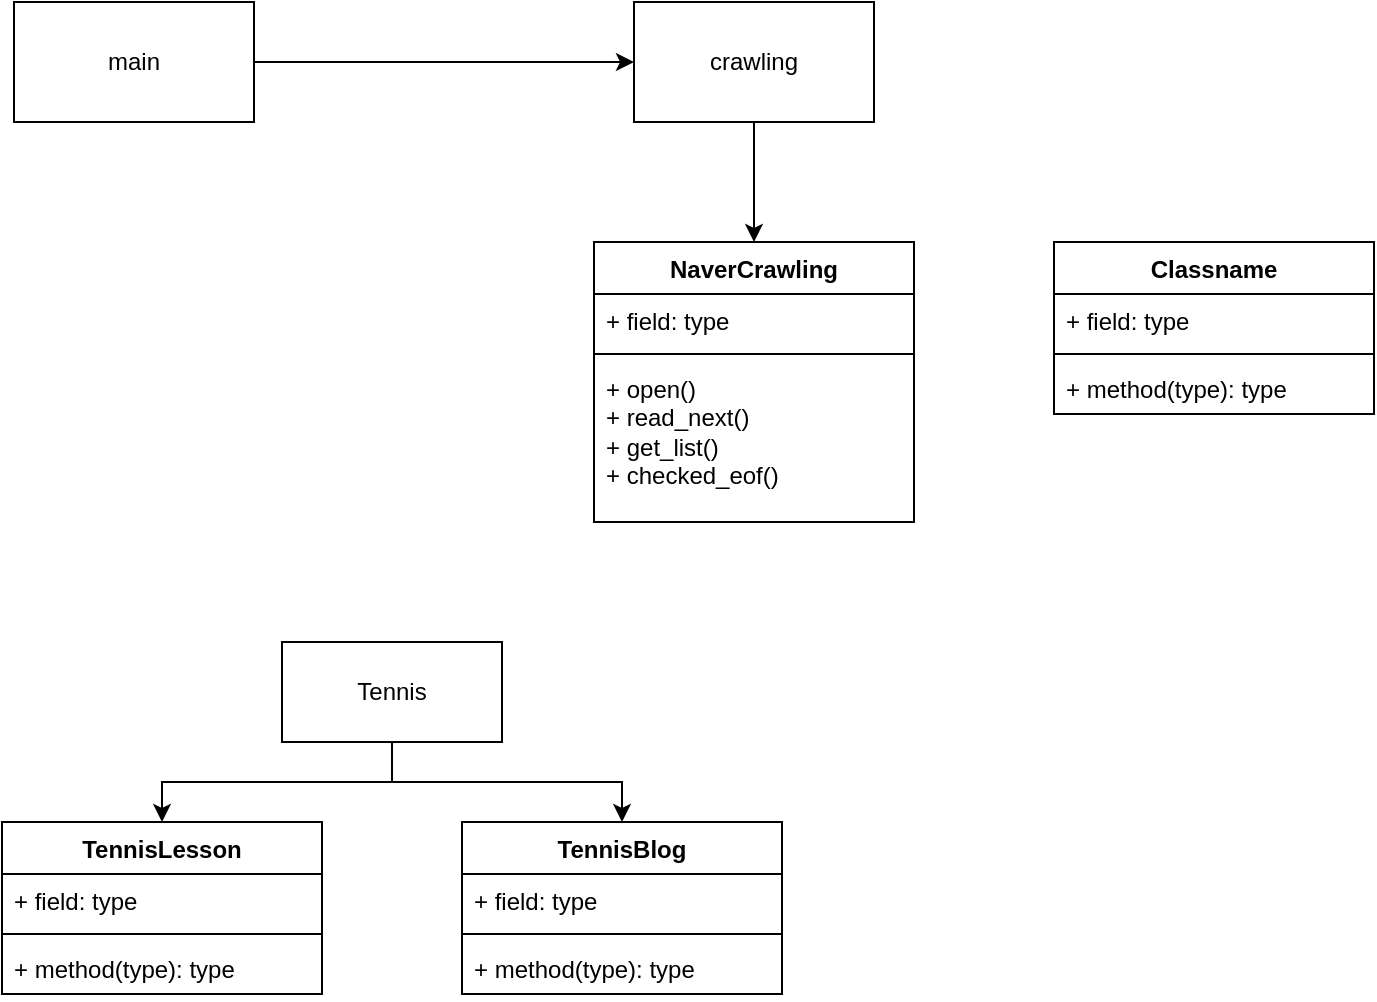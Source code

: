 <mxfile version="21.5.1" type="device">
  <diagram name="페이지-1" id="g-WrEwpi7XCB8OCjwPJX">
    <mxGraphModel dx="1098" dy="828" grid="1" gridSize="10" guides="1" tooltips="1" connect="1" arrows="1" fold="1" page="1" pageScale="1" pageWidth="827" pageHeight="1169" math="0" shadow="0">
      <root>
        <mxCell id="0" />
        <mxCell id="1" parent="0" />
        <mxCell id="Rey3wDQEs_2ighJl7nF9-11" style="edgeStyle=orthogonalEdgeStyle;rounded=0;orthogonalLoop=1;jettySize=auto;html=1;entryX=0;entryY=0.5;entryDx=0;entryDy=0;" parent="1" source="Rey3wDQEs_2ighJl7nF9-1" edge="1" target="Rey3wDQEs_2ighJl7nF9-2">
          <mxGeometry relative="1" as="geometry">
            <mxPoint x="390" y="310" as="targetPoint" />
          </mxGeometry>
        </mxCell>
        <mxCell id="Rey3wDQEs_2ighJl7nF9-1" value="main" style="rounded=0;whiteSpace=wrap;html=1;" parent="1" vertex="1">
          <mxGeometry x="30" y="160" width="120" height="60" as="geometry" />
        </mxCell>
        <mxCell id="Rey3wDQEs_2ighJl7nF9-4" value="" style="edgeStyle=orthogonalEdgeStyle;rounded=0;orthogonalLoop=1;jettySize=auto;html=1;entryX=0.5;entryY=0;entryDx=0;entryDy=0;" parent="1" source="Rey3wDQEs_2ighJl7nF9-2" target="Rey3wDQEs_2ighJl7nF9-7" edge="1">
          <mxGeometry relative="1" as="geometry">
            <mxPoint x="490" y="280" as="targetPoint" />
          </mxGeometry>
        </mxCell>
        <mxCell id="Rey3wDQEs_2ighJl7nF9-2" value="crawling" style="rounded=0;whiteSpace=wrap;html=1;" parent="1" vertex="1">
          <mxGeometry x="340" y="160" width="120" height="60" as="geometry" />
        </mxCell>
        <mxCell id="Rey3wDQEs_2ighJl7nF9-7" value="NaverCrawling" style="swimlane;fontStyle=1;align=center;verticalAlign=top;childLayout=stackLayout;horizontal=1;startSize=26;horizontalStack=0;resizeParent=1;resizeParentMax=0;resizeLast=0;collapsible=1;marginBottom=0;whiteSpace=wrap;html=1;" parent="1" vertex="1">
          <mxGeometry x="320" y="280" width="160" height="140" as="geometry" />
        </mxCell>
        <mxCell id="Rey3wDQEs_2ighJl7nF9-8" value="+ field: type" style="text;strokeColor=none;fillColor=none;align=left;verticalAlign=top;spacingLeft=4;spacingRight=4;overflow=hidden;rotatable=0;points=[[0,0.5],[1,0.5]];portConstraint=eastwest;whiteSpace=wrap;html=1;" parent="Rey3wDQEs_2ighJl7nF9-7" vertex="1">
          <mxGeometry y="26" width="160" height="26" as="geometry" />
        </mxCell>
        <mxCell id="Rey3wDQEs_2ighJl7nF9-9" value="" style="line;strokeWidth=1;fillColor=none;align=left;verticalAlign=middle;spacingTop=-1;spacingLeft=3;spacingRight=3;rotatable=0;labelPosition=right;points=[];portConstraint=eastwest;strokeColor=inherit;" parent="Rey3wDQEs_2ighJl7nF9-7" vertex="1">
          <mxGeometry y="52" width="160" height="8" as="geometry" />
        </mxCell>
        <mxCell id="Rey3wDQEs_2ighJl7nF9-10" value="+ open()&lt;br&gt;+ read_next()&lt;br&gt;+ get_list()&lt;br&gt;+ checked_eof()" style="text;strokeColor=none;fillColor=none;align=left;verticalAlign=top;spacingLeft=4;spacingRight=4;overflow=hidden;rotatable=0;points=[[0,0.5],[1,0.5]];portConstraint=eastwest;whiteSpace=wrap;html=1;" parent="Rey3wDQEs_2ighJl7nF9-7" vertex="1">
          <mxGeometry y="60" width="160" height="80" as="geometry" />
        </mxCell>
        <mxCell id="-qdaw13x0ODjU5tWBEmI-1" style="edgeStyle=orthogonalEdgeStyle;rounded=0;orthogonalLoop=1;jettySize=auto;html=1;entryX=0.5;entryY=0;entryDx=0;entryDy=0;" edge="1" parent="1" source="Rey3wDQEs_2ighJl7nF9-12" target="Rey3wDQEs_2ighJl7nF9-13">
          <mxGeometry relative="1" as="geometry">
            <mxPoint x="84" y="570" as="targetPoint" />
          </mxGeometry>
        </mxCell>
        <mxCell id="-qdaw13x0ODjU5tWBEmI-6" style="edgeStyle=orthogonalEdgeStyle;rounded=0;orthogonalLoop=1;jettySize=auto;html=1;entryX=0.5;entryY=0;entryDx=0;entryDy=0;" edge="1" parent="1" source="Rey3wDQEs_2ighJl7nF9-12" target="-qdaw13x0ODjU5tWBEmI-2">
          <mxGeometry relative="1" as="geometry" />
        </mxCell>
        <mxCell id="Rey3wDQEs_2ighJl7nF9-12" value="Tennis" style="html=1;whiteSpace=wrap;" parent="1" vertex="1">
          <mxGeometry x="164" y="480" width="110" height="50" as="geometry" />
        </mxCell>
        <mxCell id="Rey3wDQEs_2ighJl7nF9-13" value="TennisLesson" style="swimlane;fontStyle=1;align=center;verticalAlign=top;childLayout=stackLayout;horizontal=1;startSize=26;horizontalStack=0;resizeParent=1;resizeParentMax=0;resizeLast=0;collapsible=1;marginBottom=0;whiteSpace=wrap;html=1;" parent="1" vertex="1">
          <mxGeometry x="24" y="570" width="160" height="86" as="geometry" />
        </mxCell>
        <mxCell id="Rey3wDQEs_2ighJl7nF9-14" value="+ field: type" style="text;strokeColor=none;fillColor=none;align=left;verticalAlign=top;spacingLeft=4;spacingRight=4;overflow=hidden;rotatable=0;points=[[0,0.5],[1,0.5]];portConstraint=eastwest;whiteSpace=wrap;html=1;" parent="Rey3wDQEs_2ighJl7nF9-13" vertex="1">
          <mxGeometry y="26" width="160" height="26" as="geometry" />
        </mxCell>
        <mxCell id="Rey3wDQEs_2ighJl7nF9-15" value="" style="line;strokeWidth=1;fillColor=none;align=left;verticalAlign=middle;spacingTop=-1;spacingLeft=3;spacingRight=3;rotatable=0;labelPosition=right;points=[];portConstraint=eastwest;strokeColor=inherit;" parent="Rey3wDQEs_2ighJl7nF9-13" vertex="1">
          <mxGeometry y="52" width="160" height="8" as="geometry" />
        </mxCell>
        <mxCell id="Rey3wDQEs_2ighJl7nF9-16" value="+ method(type): type" style="text;strokeColor=none;fillColor=none;align=left;verticalAlign=top;spacingLeft=4;spacingRight=4;overflow=hidden;rotatable=0;points=[[0,0.5],[1,0.5]];portConstraint=eastwest;whiteSpace=wrap;html=1;" parent="Rey3wDQEs_2ighJl7nF9-13" vertex="1">
          <mxGeometry y="60" width="160" height="26" as="geometry" />
        </mxCell>
        <mxCell id="-qdaw13x0ODjU5tWBEmI-2" value="TennisBlog" style="swimlane;fontStyle=1;align=center;verticalAlign=top;childLayout=stackLayout;horizontal=1;startSize=26;horizontalStack=0;resizeParent=1;resizeParentMax=0;resizeLast=0;collapsible=1;marginBottom=0;whiteSpace=wrap;html=1;" vertex="1" parent="1">
          <mxGeometry x="254" y="570" width="160" height="86" as="geometry" />
        </mxCell>
        <mxCell id="-qdaw13x0ODjU5tWBEmI-3" value="+ field: type" style="text;strokeColor=none;fillColor=none;align=left;verticalAlign=top;spacingLeft=4;spacingRight=4;overflow=hidden;rotatable=0;points=[[0,0.5],[1,0.5]];portConstraint=eastwest;whiteSpace=wrap;html=1;" vertex="1" parent="-qdaw13x0ODjU5tWBEmI-2">
          <mxGeometry y="26" width="160" height="26" as="geometry" />
        </mxCell>
        <mxCell id="-qdaw13x0ODjU5tWBEmI-4" value="" style="line;strokeWidth=1;fillColor=none;align=left;verticalAlign=middle;spacingTop=-1;spacingLeft=3;spacingRight=3;rotatable=0;labelPosition=right;points=[];portConstraint=eastwest;strokeColor=inherit;" vertex="1" parent="-qdaw13x0ODjU5tWBEmI-2">
          <mxGeometry y="52" width="160" height="8" as="geometry" />
        </mxCell>
        <mxCell id="-qdaw13x0ODjU5tWBEmI-5" value="+ method(type): type" style="text;strokeColor=none;fillColor=none;align=left;verticalAlign=top;spacingLeft=4;spacingRight=4;overflow=hidden;rotatable=0;points=[[0,0.5],[1,0.5]];portConstraint=eastwest;whiteSpace=wrap;html=1;" vertex="1" parent="-qdaw13x0ODjU5tWBEmI-2">
          <mxGeometry y="60" width="160" height="26" as="geometry" />
        </mxCell>
        <mxCell id="-qdaw13x0ODjU5tWBEmI-11" value="Classname" style="swimlane;fontStyle=1;align=center;verticalAlign=top;childLayout=stackLayout;horizontal=1;startSize=26;horizontalStack=0;resizeParent=1;resizeParentMax=0;resizeLast=0;collapsible=1;marginBottom=0;whiteSpace=wrap;html=1;" vertex="1" parent="1">
          <mxGeometry x="550" y="280" width="160" height="86" as="geometry" />
        </mxCell>
        <mxCell id="-qdaw13x0ODjU5tWBEmI-12" value="+ field: type" style="text;strokeColor=none;fillColor=none;align=left;verticalAlign=top;spacingLeft=4;spacingRight=4;overflow=hidden;rotatable=0;points=[[0,0.5],[1,0.5]];portConstraint=eastwest;whiteSpace=wrap;html=1;" vertex="1" parent="-qdaw13x0ODjU5tWBEmI-11">
          <mxGeometry y="26" width="160" height="26" as="geometry" />
        </mxCell>
        <mxCell id="-qdaw13x0ODjU5tWBEmI-13" value="" style="line;strokeWidth=1;fillColor=none;align=left;verticalAlign=middle;spacingTop=-1;spacingLeft=3;spacingRight=3;rotatable=0;labelPosition=right;points=[];portConstraint=eastwest;strokeColor=inherit;" vertex="1" parent="-qdaw13x0ODjU5tWBEmI-11">
          <mxGeometry y="52" width="160" height="8" as="geometry" />
        </mxCell>
        <mxCell id="-qdaw13x0ODjU5tWBEmI-14" value="+ method(type): type" style="text;strokeColor=none;fillColor=none;align=left;verticalAlign=top;spacingLeft=4;spacingRight=4;overflow=hidden;rotatable=0;points=[[0,0.5],[1,0.5]];portConstraint=eastwest;whiteSpace=wrap;html=1;" vertex="1" parent="-qdaw13x0ODjU5tWBEmI-11">
          <mxGeometry y="60" width="160" height="26" as="geometry" />
        </mxCell>
      </root>
    </mxGraphModel>
  </diagram>
</mxfile>
